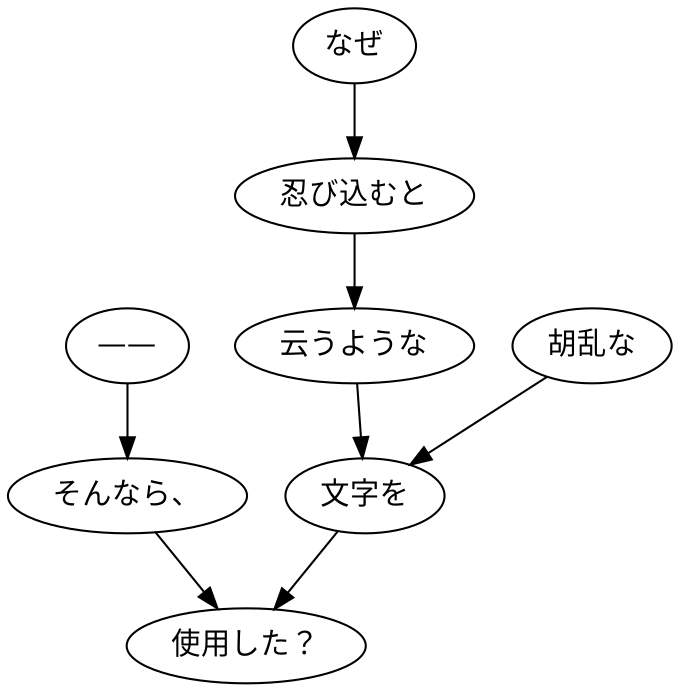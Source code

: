 digraph graph2056 {
	node0 [label="——"];
	node1 [label="そんなら、"];
	node2 [label="なぜ"];
	node3 [label="忍び込むと"];
	node4 [label="云うような"];
	node5 [label="胡乱な"];
	node6 [label="文字を"];
	node7 [label="使用した？"];
	node0 -> node1;
	node1 -> node7;
	node2 -> node3;
	node3 -> node4;
	node4 -> node6;
	node5 -> node6;
	node6 -> node7;
}
